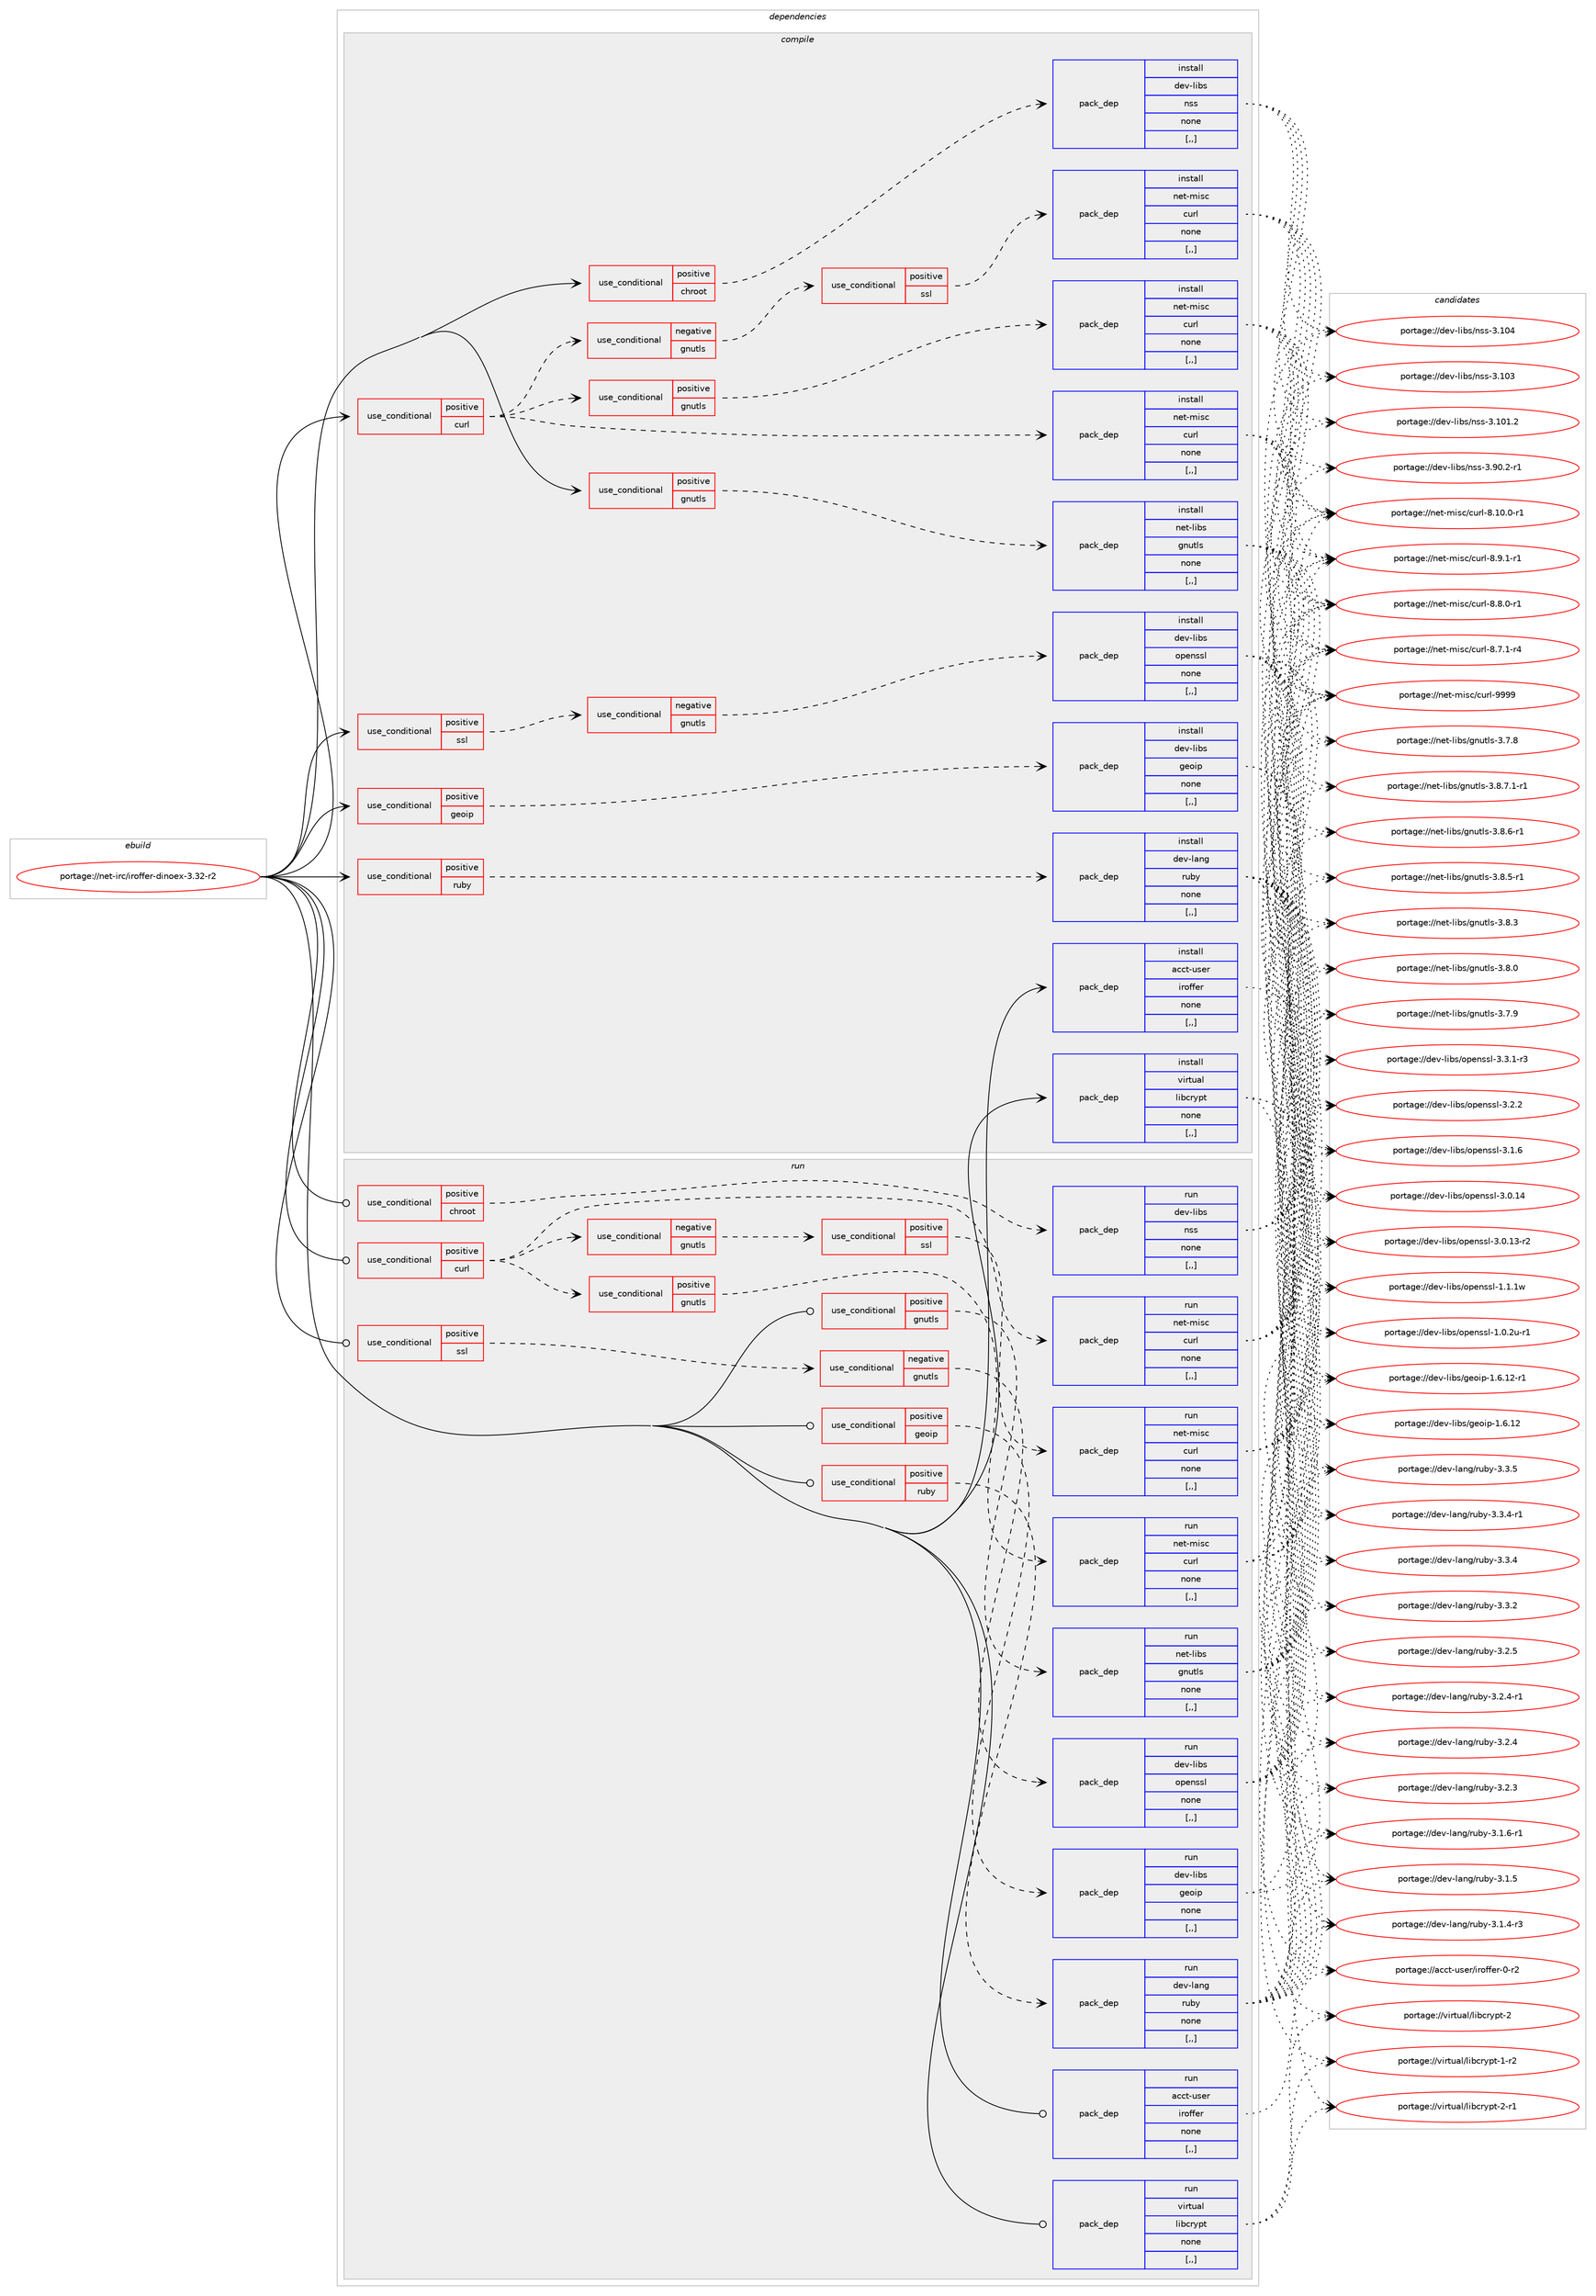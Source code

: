 digraph prolog {

# *************
# Graph options
# *************

newrank=true;
concentrate=true;
compound=true;
graph [rankdir=LR,fontname=Helvetica,fontsize=10,ranksep=1.5];#, ranksep=2.5, nodesep=0.2];
edge  [arrowhead=vee];
node  [fontname=Helvetica,fontsize=10];

# **********
# The ebuild
# **********

subgraph cluster_leftcol {
color=gray;
label=<<i>ebuild</i>>;
id [label="portage://net-irc/iroffer-dinoex-3.32-r2", color=red, width=4, href="../net-irc/iroffer-dinoex-3.32-r2.svg"];
}

# ****************
# The dependencies
# ****************

subgraph cluster_midcol {
color=gray;
label=<<i>dependencies</i>>;
subgraph cluster_compile {
fillcolor="#eeeeee";
style=filled;
label=<<i>compile</i>>;
subgraph cond226923 {
dependency867843 [label=<<TABLE BORDER="0" CELLBORDER="1" CELLSPACING="0" CELLPADDING="4"><TR><TD ROWSPAN="3" CELLPADDING="10">use_conditional</TD></TR><TR><TD>positive</TD></TR><TR><TD>chroot</TD></TR></TABLE>>, shape=none, color=red];
subgraph pack634525 {
dependency867844 [label=<<TABLE BORDER="0" CELLBORDER="1" CELLSPACING="0" CELLPADDING="4" WIDTH="220"><TR><TD ROWSPAN="6" CELLPADDING="30">pack_dep</TD></TR><TR><TD WIDTH="110">install</TD></TR><TR><TD>dev-libs</TD></TR><TR><TD>nss</TD></TR><TR><TD>none</TD></TR><TR><TD>[,,]</TD></TR></TABLE>>, shape=none, color=blue];
}
dependency867843:e -> dependency867844:w [weight=20,style="dashed",arrowhead="vee"];
}
id:e -> dependency867843:w [weight=20,style="solid",arrowhead="vee"];
subgraph cond226924 {
dependency867845 [label=<<TABLE BORDER="0" CELLBORDER="1" CELLSPACING="0" CELLPADDING="4"><TR><TD ROWSPAN="3" CELLPADDING="10">use_conditional</TD></TR><TR><TD>positive</TD></TR><TR><TD>curl</TD></TR></TABLE>>, shape=none, color=red];
subgraph pack634526 {
dependency867846 [label=<<TABLE BORDER="0" CELLBORDER="1" CELLSPACING="0" CELLPADDING="4" WIDTH="220"><TR><TD ROWSPAN="6" CELLPADDING="30">pack_dep</TD></TR><TR><TD WIDTH="110">install</TD></TR><TR><TD>net-misc</TD></TR><TR><TD>curl</TD></TR><TR><TD>none</TD></TR><TR><TD>[,,]</TD></TR></TABLE>>, shape=none, color=blue];
}
dependency867845:e -> dependency867846:w [weight=20,style="dashed",arrowhead="vee"];
subgraph cond226925 {
dependency867847 [label=<<TABLE BORDER="0" CELLBORDER="1" CELLSPACING="0" CELLPADDING="4"><TR><TD ROWSPAN="3" CELLPADDING="10">use_conditional</TD></TR><TR><TD>positive</TD></TR><TR><TD>gnutls</TD></TR></TABLE>>, shape=none, color=red];
subgraph pack634527 {
dependency867848 [label=<<TABLE BORDER="0" CELLBORDER="1" CELLSPACING="0" CELLPADDING="4" WIDTH="220"><TR><TD ROWSPAN="6" CELLPADDING="30">pack_dep</TD></TR><TR><TD WIDTH="110">install</TD></TR><TR><TD>net-misc</TD></TR><TR><TD>curl</TD></TR><TR><TD>none</TD></TR><TR><TD>[,,]</TD></TR></TABLE>>, shape=none, color=blue];
}
dependency867847:e -> dependency867848:w [weight=20,style="dashed",arrowhead="vee"];
}
dependency867845:e -> dependency867847:w [weight=20,style="dashed",arrowhead="vee"];
subgraph cond226926 {
dependency867849 [label=<<TABLE BORDER="0" CELLBORDER="1" CELLSPACING="0" CELLPADDING="4"><TR><TD ROWSPAN="3" CELLPADDING="10">use_conditional</TD></TR><TR><TD>negative</TD></TR><TR><TD>gnutls</TD></TR></TABLE>>, shape=none, color=red];
subgraph cond226927 {
dependency867850 [label=<<TABLE BORDER="0" CELLBORDER="1" CELLSPACING="0" CELLPADDING="4"><TR><TD ROWSPAN="3" CELLPADDING="10">use_conditional</TD></TR><TR><TD>positive</TD></TR><TR><TD>ssl</TD></TR></TABLE>>, shape=none, color=red];
subgraph pack634528 {
dependency867851 [label=<<TABLE BORDER="0" CELLBORDER="1" CELLSPACING="0" CELLPADDING="4" WIDTH="220"><TR><TD ROWSPAN="6" CELLPADDING="30">pack_dep</TD></TR><TR><TD WIDTH="110">install</TD></TR><TR><TD>net-misc</TD></TR><TR><TD>curl</TD></TR><TR><TD>none</TD></TR><TR><TD>[,,]</TD></TR></TABLE>>, shape=none, color=blue];
}
dependency867850:e -> dependency867851:w [weight=20,style="dashed",arrowhead="vee"];
}
dependency867849:e -> dependency867850:w [weight=20,style="dashed",arrowhead="vee"];
}
dependency867845:e -> dependency867849:w [weight=20,style="dashed",arrowhead="vee"];
}
id:e -> dependency867845:w [weight=20,style="solid",arrowhead="vee"];
subgraph cond226928 {
dependency867852 [label=<<TABLE BORDER="0" CELLBORDER="1" CELLSPACING="0" CELLPADDING="4"><TR><TD ROWSPAN="3" CELLPADDING="10">use_conditional</TD></TR><TR><TD>positive</TD></TR><TR><TD>geoip</TD></TR></TABLE>>, shape=none, color=red];
subgraph pack634529 {
dependency867853 [label=<<TABLE BORDER="0" CELLBORDER="1" CELLSPACING="0" CELLPADDING="4" WIDTH="220"><TR><TD ROWSPAN="6" CELLPADDING="30">pack_dep</TD></TR><TR><TD WIDTH="110">install</TD></TR><TR><TD>dev-libs</TD></TR><TR><TD>geoip</TD></TR><TR><TD>none</TD></TR><TR><TD>[,,]</TD></TR></TABLE>>, shape=none, color=blue];
}
dependency867852:e -> dependency867853:w [weight=20,style="dashed",arrowhead="vee"];
}
id:e -> dependency867852:w [weight=20,style="solid",arrowhead="vee"];
subgraph cond226929 {
dependency867854 [label=<<TABLE BORDER="0" CELLBORDER="1" CELLSPACING="0" CELLPADDING="4"><TR><TD ROWSPAN="3" CELLPADDING="10">use_conditional</TD></TR><TR><TD>positive</TD></TR><TR><TD>gnutls</TD></TR></TABLE>>, shape=none, color=red];
subgraph pack634530 {
dependency867855 [label=<<TABLE BORDER="0" CELLBORDER="1" CELLSPACING="0" CELLPADDING="4" WIDTH="220"><TR><TD ROWSPAN="6" CELLPADDING="30">pack_dep</TD></TR><TR><TD WIDTH="110">install</TD></TR><TR><TD>net-libs</TD></TR><TR><TD>gnutls</TD></TR><TR><TD>none</TD></TR><TR><TD>[,,]</TD></TR></TABLE>>, shape=none, color=blue];
}
dependency867854:e -> dependency867855:w [weight=20,style="dashed",arrowhead="vee"];
}
id:e -> dependency867854:w [weight=20,style="solid",arrowhead="vee"];
subgraph cond226930 {
dependency867856 [label=<<TABLE BORDER="0" CELLBORDER="1" CELLSPACING="0" CELLPADDING="4"><TR><TD ROWSPAN="3" CELLPADDING="10">use_conditional</TD></TR><TR><TD>positive</TD></TR><TR><TD>ruby</TD></TR></TABLE>>, shape=none, color=red];
subgraph pack634531 {
dependency867857 [label=<<TABLE BORDER="0" CELLBORDER="1" CELLSPACING="0" CELLPADDING="4" WIDTH="220"><TR><TD ROWSPAN="6" CELLPADDING="30">pack_dep</TD></TR><TR><TD WIDTH="110">install</TD></TR><TR><TD>dev-lang</TD></TR><TR><TD>ruby</TD></TR><TR><TD>none</TD></TR><TR><TD>[,,]</TD></TR></TABLE>>, shape=none, color=blue];
}
dependency867856:e -> dependency867857:w [weight=20,style="dashed",arrowhead="vee"];
}
id:e -> dependency867856:w [weight=20,style="solid",arrowhead="vee"];
subgraph cond226931 {
dependency867858 [label=<<TABLE BORDER="0" CELLBORDER="1" CELLSPACING="0" CELLPADDING="4"><TR><TD ROWSPAN="3" CELLPADDING="10">use_conditional</TD></TR><TR><TD>positive</TD></TR><TR><TD>ssl</TD></TR></TABLE>>, shape=none, color=red];
subgraph cond226932 {
dependency867859 [label=<<TABLE BORDER="0" CELLBORDER="1" CELLSPACING="0" CELLPADDING="4"><TR><TD ROWSPAN="3" CELLPADDING="10">use_conditional</TD></TR><TR><TD>negative</TD></TR><TR><TD>gnutls</TD></TR></TABLE>>, shape=none, color=red];
subgraph pack634532 {
dependency867860 [label=<<TABLE BORDER="0" CELLBORDER="1" CELLSPACING="0" CELLPADDING="4" WIDTH="220"><TR><TD ROWSPAN="6" CELLPADDING="30">pack_dep</TD></TR><TR><TD WIDTH="110">install</TD></TR><TR><TD>dev-libs</TD></TR><TR><TD>openssl</TD></TR><TR><TD>none</TD></TR><TR><TD>[,,]</TD></TR></TABLE>>, shape=none, color=blue];
}
dependency867859:e -> dependency867860:w [weight=20,style="dashed",arrowhead="vee"];
}
dependency867858:e -> dependency867859:w [weight=20,style="dashed",arrowhead="vee"];
}
id:e -> dependency867858:w [weight=20,style="solid",arrowhead="vee"];
subgraph pack634533 {
dependency867861 [label=<<TABLE BORDER="0" CELLBORDER="1" CELLSPACING="0" CELLPADDING="4" WIDTH="220"><TR><TD ROWSPAN="6" CELLPADDING="30">pack_dep</TD></TR><TR><TD WIDTH="110">install</TD></TR><TR><TD>acct-user</TD></TR><TR><TD>iroffer</TD></TR><TR><TD>none</TD></TR><TR><TD>[,,]</TD></TR></TABLE>>, shape=none, color=blue];
}
id:e -> dependency867861:w [weight=20,style="solid",arrowhead="vee"];
subgraph pack634534 {
dependency867862 [label=<<TABLE BORDER="0" CELLBORDER="1" CELLSPACING="0" CELLPADDING="4" WIDTH="220"><TR><TD ROWSPAN="6" CELLPADDING="30">pack_dep</TD></TR><TR><TD WIDTH="110">install</TD></TR><TR><TD>virtual</TD></TR><TR><TD>libcrypt</TD></TR><TR><TD>none</TD></TR><TR><TD>[,,]</TD></TR></TABLE>>, shape=none, color=blue];
}
id:e -> dependency867862:w [weight=20,style="solid",arrowhead="vee"];
}
subgraph cluster_compileandrun {
fillcolor="#eeeeee";
style=filled;
label=<<i>compile and run</i>>;
}
subgraph cluster_run {
fillcolor="#eeeeee";
style=filled;
label=<<i>run</i>>;
subgraph cond226933 {
dependency867863 [label=<<TABLE BORDER="0" CELLBORDER="1" CELLSPACING="0" CELLPADDING="4"><TR><TD ROWSPAN="3" CELLPADDING="10">use_conditional</TD></TR><TR><TD>positive</TD></TR><TR><TD>chroot</TD></TR></TABLE>>, shape=none, color=red];
subgraph pack634535 {
dependency867864 [label=<<TABLE BORDER="0" CELLBORDER="1" CELLSPACING="0" CELLPADDING="4" WIDTH="220"><TR><TD ROWSPAN="6" CELLPADDING="30">pack_dep</TD></TR><TR><TD WIDTH="110">run</TD></TR><TR><TD>dev-libs</TD></TR><TR><TD>nss</TD></TR><TR><TD>none</TD></TR><TR><TD>[,,]</TD></TR></TABLE>>, shape=none, color=blue];
}
dependency867863:e -> dependency867864:w [weight=20,style="dashed",arrowhead="vee"];
}
id:e -> dependency867863:w [weight=20,style="solid",arrowhead="odot"];
subgraph cond226934 {
dependency867865 [label=<<TABLE BORDER="0" CELLBORDER="1" CELLSPACING="0" CELLPADDING="4"><TR><TD ROWSPAN="3" CELLPADDING="10">use_conditional</TD></TR><TR><TD>positive</TD></TR><TR><TD>curl</TD></TR></TABLE>>, shape=none, color=red];
subgraph pack634536 {
dependency867866 [label=<<TABLE BORDER="0" CELLBORDER="1" CELLSPACING="0" CELLPADDING="4" WIDTH="220"><TR><TD ROWSPAN="6" CELLPADDING="30">pack_dep</TD></TR><TR><TD WIDTH="110">run</TD></TR><TR><TD>net-misc</TD></TR><TR><TD>curl</TD></TR><TR><TD>none</TD></TR><TR><TD>[,,]</TD></TR></TABLE>>, shape=none, color=blue];
}
dependency867865:e -> dependency867866:w [weight=20,style="dashed",arrowhead="vee"];
subgraph cond226935 {
dependency867867 [label=<<TABLE BORDER="0" CELLBORDER="1" CELLSPACING="0" CELLPADDING="4"><TR><TD ROWSPAN="3" CELLPADDING="10">use_conditional</TD></TR><TR><TD>positive</TD></TR><TR><TD>gnutls</TD></TR></TABLE>>, shape=none, color=red];
subgraph pack634537 {
dependency867868 [label=<<TABLE BORDER="0" CELLBORDER="1" CELLSPACING="0" CELLPADDING="4" WIDTH="220"><TR><TD ROWSPAN="6" CELLPADDING="30">pack_dep</TD></TR><TR><TD WIDTH="110">run</TD></TR><TR><TD>net-misc</TD></TR><TR><TD>curl</TD></TR><TR><TD>none</TD></TR><TR><TD>[,,]</TD></TR></TABLE>>, shape=none, color=blue];
}
dependency867867:e -> dependency867868:w [weight=20,style="dashed",arrowhead="vee"];
}
dependency867865:e -> dependency867867:w [weight=20,style="dashed",arrowhead="vee"];
subgraph cond226936 {
dependency867869 [label=<<TABLE BORDER="0" CELLBORDER="1" CELLSPACING="0" CELLPADDING="4"><TR><TD ROWSPAN="3" CELLPADDING="10">use_conditional</TD></TR><TR><TD>negative</TD></TR><TR><TD>gnutls</TD></TR></TABLE>>, shape=none, color=red];
subgraph cond226937 {
dependency867870 [label=<<TABLE BORDER="0" CELLBORDER="1" CELLSPACING="0" CELLPADDING="4"><TR><TD ROWSPAN="3" CELLPADDING="10">use_conditional</TD></TR><TR><TD>positive</TD></TR><TR><TD>ssl</TD></TR></TABLE>>, shape=none, color=red];
subgraph pack634538 {
dependency867871 [label=<<TABLE BORDER="0" CELLBORDER="1" CELLSPACING="0" CELLPADDING="4" WIDTH="220"><TR><TD ROWSPAN="6" CELLPADDING="30">pack_dep</TD></TR><TR><TD WIDTH="110">run</TD></TR><TR><TD>net-misc</TD></TR><TR><TD>curl</TD></TR><TR><TD>none</TD></TR><TR><TD>[,,]</TD></TR></TABLE>>, shape=none, color=blue];
}
dependency867870:e -> dependency867871:w [weight=20,style="dashed",arrowhead="vee"];
}
dependency867869:e -> dependency867870:w [weight=20,style="dashed",arrowhead="vee"];
}
dependency867865:e -> dependency867869:w [weight=20,style="dashed",arrowhead="vee"];
}
id:e -> dependency867865:w [weight=20,style="solid",arrowhead="odot"];
subgraph cond226938 {
dependency867872 [label=<<TABLE BORDER="0" CELLBORDER="1" CELLSPACING="0" CELLPADDING="4"><TR><TD ROWSPAN="3" CELLPADDING="10">use_conditional</TD></TR><TR><TD>positive</TD></TR><TR><TD>geoip</TD></TR></TABLE>>, shape=none, color=red];
subgraph pack634539 {
dependency867873 [label=<<TABLE BORDER="0" CELLBORDER="1" CELLSPACING="0" CELLPADDING="4" WIDTH="220"><TR><TD ROWSPAN="6" CELLPADDING="30">pack_dep</TD></TR><TR><TD WIDTH="110">run</TD></TR><TR><TD>dev-libs</TD></TR><TR><TD>geoip</TD></TR><TR><TD>none</TD></TR><TR><TD>[,,]</TD></TR></TABLE>>, shape=none, color=blue];
}
dependency867872:e -> dependency867873:w [weight=20,style="dashed",arrowhead="vee"];
}
id:e -> dependency867872:w [weight=20,style="solid",arrowhead="odot"];
subgraph cond226939 {
dependency867874 [label=<<TABLE BORDER="0" CELLBORDER="1" CELLSPACING="0" CELLPADDING="4"><TR><TD ROWSPAN="3" CELLPADDING="10">use_conditional</TD></TR><TR><TD>positive</TD></TR><TR><TD>gnutls</TD></TR></TABLE>>, shape=none, color=red];
subgraph pack634540 {
dependency867875 [label=<<TABLE BORDER="0" CELLBORDER="1" CELLSPACING="0" CELLPADDING="4" WIDTH="220"><TR><TD ROWSPAN="6" CELLPADDING="30">pack_dep</TD></TR><TR><TD WIDTH="110">run</TD></TR><TR><TD>net-libs</TD></TR><TR><TD>gnutls</TD></TR><TR><TD>none</TD></TR><TR><TD>[,,]</TD></TR></TABLE>>, shape=none, color=blue];
}
dependency867874:e -> dependency867875:w [weight=20,style="dashed",arrowhead="vee"];
}
id:e -> dependency867874:w [weight=20,style="solid",arrowhead="odot"];
subgraph cond226940 {
dependency867876 [label=<<TABLE BORDER="0" CELLBORDER="1" CELLSPACING="0" CELLPADDING="4"><TR><TD ROWSPAN="3" CELLPADDING="10">use_conditional</TD></TR><TR><TD>positive</TD></TR><TR><TD>ruby</TD></TR></TABLE>>, shape=none, color=red];
subgraph pack634541 {
dependency867877 [label=<<TABLE BORDER="0" CELLBORDER="1" CELLSPACING="0" CELLPADDING="4" WIDTH="220"><TR><TD ROWSPAN="6" CELLPADDING="30">pack_dep</TD></TR><TR><TD WIDTH="110">run</TD></TR><TR><TD>dev-lang</TD></TR><TR><TD>ruby</TD></TR><TR><TD>none</TD></TR><TR><TD>[,,]</TD></TR></TABLE>>, shape=none, color=blue];
}
dependency867876:e -> dependency867877:w [weight=20,style="dashed",arrowhead="vee"];
}
id:e -> dependency867876:w [weight=20,style="solid",arrowhead="odot"];
subgraph cond226941 {
dependency867878 [label=<<TABLE BORDER="0" CELLBORDER="1" CELLSPACING="0" CELLPADDING="4"><TR><TD ROWSPAN="3" CELLPADDING="10">use_conditional</TD></TR><TR><TD>positive</TD></TR><TR><TD>ssl</TD></TR></TABLE>>, shape=none, color=red];
subgraph cond226942 {
dependency867879 [label=<<TABLE BORDER="0" CELLBORDER="1" CELLSPACING="0" CELLPADDING="4"><TR><TD ROWSPAN="3" CELLPADDING="10">use_conditional</TD></TR><TR><TD>negative</TD></TR><TR><TD>gnutls</TD></TR></TABLE>>, shape=none, color=red];
subgraph pack634542 {
dependency867880 [label=<<TABLE BORDER="0" CELLBORDER="1" CELLSPACING="0" CELLPADDING="4" WIDTH="220"><TR><TD ROWSPAN="6" CELLPADDING="30">pack_dep</TD></TR><TR><TD WIDTH="110">run</TD></TR><TR><TD>dev-libs</TD></TR><TR><TD>openssl</TD></TR><TR><TD>none</TD></TR><TR><TD>[,,]</TD></TR></TABLE>>, shape=none, color=blue];
}
dependency867879:e -> dependency867880:w [weight=20,style="dashed",arrowhead="vee"];
}
dependency867878:e -> dependency867879:w [weight=20,style="dashed",arrowhead="vee"];
}
id:e -> dependency867878:w [weight=20,style="solid",arrowhead="odot"];
subgraph pack634543 {
dependency867881 [label=<<TABLE BORDER="0" CELLBORDER="1" CELLSPACING="0" CELLPADDING="4" WIDTH="220"><TR><TD ROWSPAN="6" CELLPADDING="30">pack_dep</TD></TR><TR><TD WIDTH="110">run</TD></TR><TR><TD>acct-user</TD></TR><TR><TD>iroffer</TD></TR><TR><TD>none</TD></TR><TR><TD>[,,]</TD></TR></TABLE>>, shape=none, color=blue];
}
id:e -> dependency867881:w [weight=20,style="solid",arrowhead="odot"];
subgraph pack634544 {
dependency867882 [label=<<TABLE BORDER="0" CELLBORDER="1" CELLSPACING="0" CELLPADDING="4" WIDTH="220"><TR><TD ROWSPAN="6" CELLPADDING="30">pack_dep</TD></TR><TR><TD WIDTH="110">run</TD></TR><TR><TD>virtual</TD></TR><TR><TD>libcrypt</TD></TR><TR><TD>none</TD></TR><TR><TD>[,,]</TD></TR></TABLE>>, shape=none, color=blue];
}
id:e -> dependency867882:w [weight=20,style="solid",arrowhead="odot"];
}
}

# **************
# The candidates
# **************

subgraph cluster_choices {
rank=same;
color=gray;
label=<<i>candidates</i>>;

subgraph choice634525 {
color=black;
nodesep=1;
choice100101118451081059811547110115115455146494852 [label="portage://dev-libs/nss-3.104", color=red, width=4,href="../dev-libs/nss-3.104.svg"];
choice100101118451081059811547110115115455146494851 [label="portage://dev-libs/nss-3.103", color=red, width=4,href="../dev-libs/nss-3.103.svg"];
choice1001011184510810598115471101151154551464948494650 [label="portage://dev-libs/nss-3.101.2", color=red, width=4,href="../dev-libs/nss-3.101.2.svg"];
choice100101118451081059811547110115115455146574846504511449 [label="portage://dev-libs/nss-3.90.2-r1", color=red, width=4,href="../dev-libs/nss-3.90.2-r1.svg"];
dependency867844:e -> choice100101118451081059811547110115115455146494852:w [style=dotted,weight="100"];
dependency867844:e -> choice100101118451081059811547110115115455146494851:w [style=dotted,weight="100"];
dependency867844:e -> choice1001011184510810598115471101151154551464948494650:w [style=dotted,weight="100"];
dependency867844:e -> choice100101118451081059811547110115115455146574846504511449:w [style=dotted,weight="100"];
}
subgraph choice634526 {
color=black;
nodesep=1;
choice110101116451091051159947991171141084557575757 [label="portage://net-misc/curl-9999", color=red, width=4,href="../net-misc/curl-9999.svg"];
choice11010111645109105115994799117114108455646494846484511449 [label="portage://net-misc/curl-8.10.0-r1", color=red, width=4,href="../net-misc/curl-8.10.0-r1.svg"];
choice110101116451091051159947991171141084556465746494511449 [label="portage://net-misc/curl-8.9.1-r1", color=red, width=4,href="../net-misc/curl-8.9.1-r1.svg"];
choice110101116451091051159947991171141084556465646484511449 [label="portage://net-misc/curl-8.8.0-r1", color=red, width=4,href="../net-misc/curl-8.8.0-r1.svg"];
choice110101116451091051159947991171141084556465546494511452 [label="portage://net-misc/curl-8.7.1-r4", color=red, width=4,href="../net-misc/curl-8.7.1-r4.svg"];
dependency867846:e -> choice110101116451091051159947991171141084557575757:w [style=dotted,weight="100"];
dependency867846:e -> choice11010111645109105115994799117114108455646494846484511449:w [style=dotted,weight="100"];
dependency867846:e -> choice110101116451091051159947991171141084556465746494511449:w [style=dotted,weight="100"];
dependency867846:e -> choice110101116451091051159947991171141084556465646484511449:w [style=dotted,weight="100"];
dependency867846:e -> choice110101116451091051159947991171141084556465546494511452:w [style=dotted,weight="100"];
}
subgraph choice634527 {
color=black;
nodesep=1;
choice110101116451091051159947991171141084557575757 [label="portage://net-misc/curl-9999", color=red, width=4,href="../net-misc/curl-9999.svg"];
choice11010111645109105115994799117114108455646494846484511449 [label="portage://net-misc/curl-8.10.0-r1", color=red, width=4,href="../net-misc/curl-8.10.0-r1.svg"];
choice110101116451091051159947991171141084556465746494511449 [label="portage://net-misc/curl-8.9.1-r1", color=red, width=4,href="../net-misc/curl-8.9.1-r1.svg"];
choice110101116451091051159947991171141084556465646484511449 [label="portage://net-misc/curl-8.8.0-r1", color=red, width=4,href="../net-misc/curl-8.8.0-r1.svg"];
choice110101116451091051159947991171141084556465546494511452 [label="portage://net-misc/curl-8.7.1-r4", color=red, width=4,href="../net-misc/curl-8.7.1-r4.svg"];
dependency867848:e -> choice110101116451091051159947991171141084557575757:w [style=dotted,weight="100"];
dependency867848:e -> choice11010111645109105115994799117114108455646494846484511449:w [style=dotted,weight="100"];
dependency867848:e -> choice110101116451091051159947991171141084556465746494511449:w [style=dotted,weight="100"];
dependency867848:e -> choice110101116451091051159947991171141084556465646484511449:w [style=dotted,weight="100"];
dependency867848:e -> choice110101116451091051159947991171141084556465546494511452:w [style=dotted,weight="100"];
}
subgraph choice634528 {
color=black;
nodesep=1;
choice110101116451091051159947991171141084557575757 [label="portage://net-misc/curl-9999", color=red, width=4,href="../net-misc/curl-9999.svg"];
choice11010111645109105115994799117114108455646494846484511449 [label="portage://net-misc/curl-8.10.0-r1", color=red, width=4,href="../net-misc/curl-8.10.0-r1.svg"];
choice110101116451091051159947991171141084556465746494511449 [label="portage://net-misc/curl-8.9.1-r1", color=red, width=4,href="../net-misc/curl-8.9.1-r1.svg"];
choice110101116451091051159947991171141084556465646484511449 [label="portage://net-misc/curl-8.8.0-r1", color=red, width=4,href="../net-misc/curl-8.8.0-r1.svg"];
choice110101116451091051159947991171141084556465546494511452 [label="portage://net-misc/curl-8.7.1-r4", color=red, width=4,href="../net-misc/curl-8.7.1-r4.svg"];
dependency867851:e -> choice110101116451091051159947991171141084557575757:w [style=dotted,weight="100"];
dependency867851:e -> choice11010111645109105115994799117114108455646494846484511449:w [style=dotted,weight="100"];
dependency867851:e -> choice110101116451091051159947991171141084556465746494511449:w [style=dotted,weight="100"];
dependency867851:e -> choice110101116451091051159947991171141084556465646484511449:w [style=dotted,weight="100"];
dependency867851:e -> choice110101116451091051159947991171141084556465546494511452:w [style=dotted,weight="100"];
}
subgraph choice634529 {
color=black;
nodesep=1;
choice100101118451081059811547103101111105112454946544649504511449 [label="portage://dev-libs/geoip-1.6.12-r1", color=red, width=4,href="../dev-libs/geoip-1.6.12-r1.svg"];
choice10010111845108105981154710310111110511245494654464950 [label="portage://dev-libs/geoip-1.6.12", color=red, width=4,href="../dev-libs/geoip-1.6.12.svg"];
dependency867853:e -> choice100101118451081059811547103101111105112454946544649504511449:w [style=dotted,weight="100"];
dependency867853:e -> choice10010111845108105981154710310111110511245494654464950:w [style=dotted,weight="100"];
}
subgraph choice634530 {
color=black;
nodesep=1;
choice11010111645108105981154710311011711610811545514656465546494511449 [label="portage://net-libs/gnutls-3.8.7.1-r1", color=red, width=4,href="../net-libs/gnutls-3.8.7.1-r1.svg"];
choice1101011164510810598115471031101171161081154551465646544511449 [label="portage://net-libs/gnutls-3.8.6-r1", color=red, width=4,href="../net-libs/gnutls-3.8.6-r1.svg"];
choice1101011164510810598115471031101171161081154551465646534511449 [label="portage://net-libs/gnutls-3.8.5-r1", color=red, width=4,href="../net-libs/gnutls-3.8.5-r1.svg"];
choice110101116451081059811547103110117116108115455146564651 [label="portage://net-libs/gnutls-3.8.3", color=red, width=4,href="../net-libs/gnutls-3.8.3.svg"];
choice110101116451081059811547103110117116108115455146564648 [label="portage://net-libs/gnutls-3.8.0", color=red, width=4,href="../net-libs/gnutls-3.8.0.svg"];
choice110101116451081059811547103110117116108115455146554657 [label="portage://net-libs/gnutls-3.7.9", color=red, width=4,href="../net-libs/gnutls-3.7.9.svg"];
choice110101116451081059811547103110117116108115455146554656 [label="portage://net-libs/gnutls-3.7.8", color=red, width=4,href="../net-libs/gnutls-3.7.8.svg"];
dependency867855:e -> choice11010111645108105981154710311011711610811545514656465546494511449:w [style=dotted,weight="100"];
dependency867855:e -> choice1101011164510810598115471031101171161081154551465646544511449:w [style=dotted,weight="100"];
dependency867855:e -> choice1101011164510810598115471031101171161081154551465646534511449:w [style=dotted,weight="100"];
dependency867855:e -> choice110101116451081059811547103110117116108115455146564651:w [style=dotted,weight="100"];
dependency867855:e -> choice110101116451081059811547103110117116108115455146564648:w [style=dotted,weight="100"];
dependency867855:e -> choice110101116451081059811547103110117116108115455146554657:w [style=dotted,weight="100"];
dependency867855:e -> choice110101116451081059811547103110117116108115455146554656:w [style=dotted,weight="100"];
}
subgraph choice634531 {
color=black;
nodesep=1;
choice10010111845108971101034711411798121455146514653 [label="portage://dev-lang/ruby-3.3.5", color=red, width=4,href="../dev-lang/ruby-3.3.5.svg"];
choice100101118451089711010347114117981214551465146524511449 [label="portage://dev-lang/ruby-3.3.4-r1", color=red, width=4,href="../dev-lang/ruby-3.3.4-r1.svg"];
choice10010111845108971101034711411798121455146514652 [label="portage://dev-lang/ruby-3.3.4", color=red, width=4,href="../dev-lang/ruby-3.3.4.svg"];
choice10010111845108971101034711411798121455146514650 [label="portage://dev-lang/ruby-3.3.2", color=red, width=4,href="../dev-lang/ruby-3.3.2.svg"];
choice10010111845108971101034711411798121455146504653 [label="portage://dev-lang/ruby-3.2.5", color=red, width=4,href="../dev-lang/ruby-3.2.5.svg"];
choice100101118451089711010347114117981214551465046524511449 [label="portage://dev-lang/ruby-3.2.4-r1", color=red, width=4,href="../dev-lang/ruby-3.2.4-r1.svg"];
choice10010111845108971101034711411798121455146504652 [label="portage://dev-lang/ruby-3.2.4", color=red, width=4,href="../dev-lang/ruby-3.2.4.svg"];
choice10010111845108971101034711411798121455146504651 [label="portage://dev-lang/ruby-3.2.3", color=red, width=4,href="../dev-lang/ruby-3.2.3.svg"];
choice100101118451089711010347114117981214551464946544511449 [label="portage://dev-lang/ruby-3.1.6-r1", color=red, width=4,href="../dev-lang/ruby-3.1.6-r1.svg"];
choice10010111845108971101034711411798121455146494653 [label="portage://dev-lang/ruby-3.1.5", color=red, width=4,href="../dev-lang/ruby-3.1.5.svg"];
choice100101118451089711010347114117981214551464946524511451 [label="portage://dev-lang/ruby-3.1.4-r3", color=red, width=4,href="../dev-lang/ruby-3.1.4-r3.svg"];
dependency867857:e -> choice10010111845108971101034711411798121455146514653:w [style=dotted,weight="100"];
dependency867857:e -> choice100101118451089711010347114117981214551465146524511449:w [style=dotted,weight="100"];
dependency867857:e -> choice10010111845108971101034711411798121455146514652:w [style=dotted,weight="100"];
dependency867857:e -> choice10010111845108971101034711411798121455146514650:w [style=dotted,weight="100"];
dependency867857:e -> choice10010111845108971101034711411798121455146504653:w [style=dotted,weight="100"];
dependency867857:e -> choice100101118451089711010347114117981214551465046524511449:w [style=dotted,weight="100"];
dependency867857:e -> choice10010111845108971101034711411798121455146504652:w [style=dotted,weight="100"];
dependency867857:e -> choice10010111845108971101034711411798121455146504651:w [style=dotted,weight="100"];
dependency867857:e -> choice100101118451089711010347114117981214551464946544511449:w [style=dotted,weight="100"];
dependency867857:e -> choice10010111845108971101034711411798121455146494653:w [style=dotted,weight="100"];
dependency867857:e -> choice100101118451089711010347114117981214551464946524511451:w [style=dotted,weight="100"];
}
subgraph choice634532 {
color=black;
nodesep=1;
choice1001011184510810598115471111121011101151151084551465146494511451 [label="portage://dev-libs/openssl-3.3.1-r3", color=red, width=4,href="../dev-libs/openssl-3.3.1-r3.svg"];
choice100101118451081059811547111112101110115115108455146504650 [label="portage://dev-libs/openssl-3.2.2", color=red, width=4,href="../dev-libs/openssl-3.2.2.svg"];
choice100101118451081059811547111112101110115115108455146494654 [label="portage://dev-libs/openssl-3.1.6", color=red, width=4,href="../dev-libs/openssl-3.1.6.svg"];
choice10010111845108105981154711111210111011511510845514648464952 [label="portage://dev-libs/openssl-3.0.14", color=red, width=4,href="../dev-libs/openssl-3.0.14.svg"];
choice100101118451081059811547111112101110115115108455146484649514511450 [label="portage://dev-libs/openssl-3.0.13-r2", color=red, width=4,href="../dev-libs/openssl-3.0.13-r2.svg"];
choice100101118451081059811547111112101110115115108454946494649119 [label="portage://dev-libs/openssl-1.1.1w", color=red, width=4,href="../dev-libs/openssl-1.1.1w.svg"];
choice1001011184510810598115471111121011101151151084549464846501174511449 [label="portage://dev-libs/openssl-1.0.2u-r1", color=red, width=4,href="../dev-libs/openssl-1.0.2u-r1.svg"];
dependency867860:e -> choice1001011184510810598115471111121011101151151084551465146494511451:w [style=dotted,weight="100"];
dependency867860:e -> choice100101118451081059811547111112101110115115108455146504650:w [style=dotted,weight="100"];
dependency867860:e -> choice100101118451081059811547111112101110115115108455146494654:w [style=dotted,weight="100"];
dependency867860:e -> choice10010111845108105981154711111210111011511510845514648464952:w [style=dotted,weight="100"];
dependency867860:e -> choice100101118451081059811547111112101110115115108455146484649514511450:w [style=dotted,weight="100"];
dependency867860:e -> choice100101118451081059811547111112101110115115108454946494649119:w [style=dotted,weight="100"];
dependency867860:e -> choice1001011184510810598115471111121011101151151084549464846501174511449:w [style=dotted,weight="100"];
}
subgraph choice634533 {
color=black;
nodesep=1;
choice979999116451171151011144710511411110210210111445484511450 [label="portage://acct-user/iroffer-0-r2", color=red, width=4,href="../acct-user/iroffer-0-r2.svg"];
dependency867861:e -> choice979999116451171151011144710511411110210210111445484511450:w [style=dotted,weight="100"];
}
subgraph choice634534 {
color=black;
nodesep=1;
choice1181051141161179710847108105989911412111211645504511449 [label="portage://virtual/libcrypt-2-r1", color=red, width=4,href="../virtual/libcrypt-2-r1.svg"];
choice118105114116117971084710810598991141211121164550 [label="portage://virtual/libcrypt-2", color=red, width=4,href="../virtual/libcrypt-2.svg"];
choice1181051141161179710847108105989911412111211645494511450 [label="portage://virtual/libcrypt-1-r2", color=red, width=4,href="../virtual/libcrypt-1-r2.svg"];
dependency867862:e -> choice1181051141161179710847108105989911412111211645504511449:w [style=dotted,weight="100"];
dependency867862:e -> choice118105114116117971084710810598991141211121164550:w [style=dotted,weight="100"];
dependency867862:e -> choice1181051141161179710847108105989911412111211645494511450:w [style=dotted,weight="100"];
}
subgraph choice634535 {
color=black;
nodesep=1;
choice100101118451081059811547110115115455146494852 [label="portage://dev-libs/nss-3.104", color=red, width=4,href="../dev-libs/nss-3.104.svg"];
choice100101118451081059811547110115115455146494851 [label="portage://dev-libs/nss-3.103", color=red, width=4,href="../dev-libs/nss-3.103.svg"];
choice1001011184510810598115471101151154551464948494650 [label="portage://dev-libs/nss-3.101.2", color=red, width=4,href="../dev-libs/nss-3.101.2.svg"];
choice100101118451081059811547110115115455146574846504511449 [label="portage://dev-libs/nss-3.90.2-r1", color=red, width=4,href="../dev-libs/nss-3.90.2-r1.svg"];
dependency867864:e -> choice100101118451081059811547110115115455146494852:w [style=dotted,weight="100"];
dependency867864:e -> choice100101118451081059811547110115115455146494851:w [style=dotted,weight="100"];
dependency867864:e -> choice1001011184510810598115471101151154551464948494650:w [style=dotted,weight="100"];
dependency867864:e -> choice100101118451081059811547110115115455146574846504511449:w [style=dotted,weight="100"];
}
subgraph choice634536 {
color=black;
nodesep=1;
choice110101116451091051159947991171141084557575757 [label="portage://net-misc/curl-9999", color=red, width=4,href="../net-misc/curl-9999.svg"];
choice11010111645109105115994799117114108455646494846484511449 [label="portage://net-misc/curl-8.10.0-r1", color=red, width=4,href="../net-misc/curl-8.10.0-r1.svg"];
choice110101116451091051159947991171141084556465746494511449 [label="portage://net-misc/curl-8.9.1-r1", color=red, width=4,href="../net-misc/curl-8.9.1-r1.svg"];
choice110101116451091051159947991171141084556465646484511449 [label="portage://net-misc/curl-8.8.0-r1", color=red, width=4,href="../net-misc/curl-8.8.0-r1.svg"];
choice110101116451091051159947991171141084556465546494511452 [label="portage://net-misc/curl-8.7.1-r4", color=red, width=4,href="../net-misc/curl-8.7.1-r4.svg"];
dependency867866:e -> choice110101116451091051159947991171141084557575757:w [style=dotted,weight="100"];
dependency867866:e -> choice11010111645109105115994799117114108455646494846484511449:w [style=dotted,weight="100"];
dependency867866:e -> choice110101116451091051159947991171141084556465746494511449:w [style=dotted,weight="100"];
dependency867866:e -> choice110101116451091051159947991171141084556465646484511449:w [style=dotted,weight="100"];
dependency867866:e -> choice110101116451091051159947991171141084556465546494511452:w [style=dotted,weight="100"];
}
subgraph choice634537 {
color=black;
nodesep=1;
choice110101116451091051159947991171141084557575757 [label="portage://net-misc/curl-9999", color=red, width=4,href="../net-misc/curl-9999.svg"];
choice11010111645109105115994799117114108455646494846484511449 [label="portage://net-misc/curl-8.10.0-r1", color=red, width=4,href="../net-misc/curl-8.10.0-r1.svg"];
choice110101116451091051159947991171141084556465746494511449 [label="portage://net-misc/curl-8.9.1-r1", color=red, width=4,href="../net-misc/curl-8.9.1-r1.svg"];
choice110101116451091051159947991171141084556465646484511449 [label="portage://net-misc/curl-8.8.0-r1", color=red, width=4,href="../net-misc/curl-8.8.0-r1.svg"];
choice110101116451091051159947991171141084556465546494511452 [label="portage://net-misc/curl-8.7.1-r4", color=red, width=4,href="../net-misc/curl-8.7.1-r4.svg"];
dependency867868:e -> choice110101116451091051159947991171141084557575757:w [style=dotted,weight="100"];
dependency867868:e -> choice11010111645109105115994799117114108455646494846484511449:w [style=dotted,weight="100"];
dependency867868:e -> choice110101116451091051159947991171141084556465746494511449:w [style=dotted,weight="100"];
dependency867868:e -> choice110101116451091051159947991171141084556465646484511449:w [style=dotted,weight="100"];
dependency867868:e -> choice110101116451091051159947991171141084556465546494511452:w [style=dotted,weight="100"];
}
subgraph choice634538 {
color=black;
nodesep=1;
choice110101116451091051159947991171141084557575757 [label="portage://net-misc/curl-9999", color=red, width=4,href="../net-misc/curl-9999.svg"];
choice11010111645109105115994799117114108455646494846484511449 [label="portage://net-misc/curl-8.10.0-r1", color=red, width=4,href="../net-misc/curl-8.10.0-r1.svg"];
choice110101116451091051159947991171141084556465746494511449 [label="portage://net-misc/curl-8.9.1-r1", color=red, width=4,href="../net-misc/curl-8.9.1-r1.svg"];
choice110101116451091051159947991171141084556465646484511449 [label="portage://net-misc/curl-8.8.0-r1", color=red, width=4,href="../net-misc/curl-8.8.0-r1.svg"];
choice110101116451091051159947991171141084556465546494511452 [label="portage://net-misc/curl-8.7.1-r4", color=red, width=4,href="../net-misc/curl-8.7.1-r4.svg"];
dependency867871:e -> choice110101116451091051159947991171141084557575757:w [style=dotted,weight="100"];
dependency867871:e -> choice11010111645109105115994799117114108455646494846484511449:w [style=dotted,weight="100"];
dependency867871:e -> choice110101116451091051159947991171141084556465746494511449:w [style=dotted,weight="100"];
dependency867871:e -> choice110101116451091051159947991171141084556465646484511449:w [style=dotted,weight="100"];
dependency867871:e -> choice110101116451091051159947991171141084556465546494511452:w [style=dotted,weight="100"];
}
subgraph choice634539 {
color=black;
nodesep=1;
choice100101118451081059811547103101111105112454946544649504511449 [label="portage://dev-libs/geoip-1.6.12-r1", color=red, width=4,href="../dev-libs/geoip-1.6.12-r1.svg"];
choice10010111845108105981154710310111110511245494654464950 [label="portage://dev-libs/geoip-1.6.12", color=red, width=4,href="../dev-libs/geoip-1.6.12.svg"];
dependency867873:e -> choice100101118451081059811547103101111105112454946544649504511449:w [style=dotted,weight="100"];
dependency867873:e -> choice10010111845108105981154710310111110511245494654464950:w [style=dotted,weight="100"];
}
subgraph choice634540 {
color=black;
nodesep=1;
choice11010111645108105981154710311011711610811545514656465546494511449 [label="portage://net-libs/gnutls-3.8.7.1-r1", color=red, width=4,href="../net-libs/gnutls-3.8.7.1-r1.svg"];
choice1101011164510810598115471031101171161081154551465646544511449 [label="portage://net-libs/gnutls-3.8.6-r1", color=red, width=4,href="../net-libs/gnutls-3.8.6-r1.svg"];
choice1101011164510810598115471031101171161081154551465646534511449 [label="portage://net-libs/gnutls-3.8.5-r1", color=red, width=4,href="../net-libs/gnutls-3.8.5-r1.svg"];
choice110101116451081059811547103110117116108115455146564651 [label="portage://net-libs/gnutls-3.8.3", color=red, width=4,href="../net-libs/gnutls-3.8.3.svg"];
choice110101116451081059811547103110117116108115455146564648 [label="portage://net-libs/gnutls-3.8.0", color=red, width=4,href="../net-libs/gnutls-3.8.0.svg"];
choice110101116451081059811547103110117116108115455146554657 [label="portage://net-libs/gnutls-3.7.9", color=red, width=4,href="../net-libs/gnutls-3.7.9.svg"];
choice110101116451081059811547103110117116108115455146554656 [label="portage://net-libs/gnutls-3.7.8", color=red, width=4,href="../net-libs/gnutls-3.7.8.svg"];
dependency867875:e -> choice11010111645108105981154710311011711610811545514656465546494511449:w [style=dotted,weight="100"];
dependency867875:e -> choice1101011164510810598115471031101171161081154551465646544511449:w [style=dotted,weight="100"];
dependency867875:e -> choice1101011164510810598115471031101171161081154551465646534511449:w [style=dotted,weight="100"];
dependency867875:e -> choice110101116451081059811547103110117116108115455146564651:w [style=dotted,weight="100"];
dependency867875:e -> choice110101116451081059811547103110117116108115455146564648:w [style=dotted,weight="100"];
dependency867875:e -> choice110101116451081059811547103110117116108115455146554657:w [style=dotted,weight="100"];
dependency867875:e -> choice110101116451081059811547103110117116108115455146554656:w [style=dotted,weight="100"];
}
subgraph choice634541 {
color=black;
nodesep=1;
choice10010111845108971101034711411798121455146514653 [label="portage://dev-lang/ruby-3.3.5", color=red, width=4,href="../dev-lang/ruby-3.3.5.svg"];
choice100101118451089711010347114117981214551465146524511449 [label="portage://dev-lang/ruby-3.3.4-r1", color=red, width=4,href="../dev-lang/ruby-3.3.4-r1.svg"];
choice10010111845108971101034711411798121455146514652 [label="portage://dev-lang/ruby-3.3.4", color=red, width=4,href="../dev-lang/ruby-3.3.4.svg"];
choice10010111845108971101034711411798121455146514650 [label="portage://dev-lang/ruby-3.3.2", color=red, width=4,href="../dev-lang/ruby-3.3.2.svg"];
choice10010111845108971101034711411798121455146504653 [label="portage://dev-lang/ruby-3.2.5", color=red, width=4,href="../dev-lang/ruby-3.2.5.svg"];
choice100101118451089711010347114117981214551465046524511449 [label="portage://dev-lang/ruby-3.2.4-r1", color=red, width=4,href="../dev-lang/ruby-3.2.4-r1.svg"];
choice10010111845108971101034711411798121455146504652 [label="portage://dev-lang/ruby-3.2.4", color=red, width=4,href="../dev-lang/ruby-3.2.4.svg"];
choice10010111845108971101034711411798121455146504651 [label="portage://dev-lang/ruby-3.2.3", color=red, width=4,href="../dev-lang/ruby-3.2.3.svg"];
choice100101118451089711010347114117981214551464946544511449 [label="portage://dev-lang/ruby-3.1.6-r1", color=red, width=4,href="../dev-lang/ruby-3.1.6-r1.svg"];
choice10010111845108971101034711411798121455146494653 [label="portage://dev-lang/ruby-3.1.5", color=red, width=4,href="../dev-lang/ruby-3.1.5.svg"];
choice100101118451089711010347114117981214551464946524511451 [label="portage://dev-lang/ruby-3.1.4-r3", color=red, width=4,href="../dev-lang/ruby-3.1.4-r3.svg"];
dependency867877:e -> choice10010111845108971101034711411798121455146514653:w [style=dotted,weight="100"];
dependency867877:e -> choice100101118451089711010347114117981214551465146524511449:w [style=dotted,weight="100"];
dependency867877:e -> choice10010111845108971101034711411798121455146514652:w [style=dotted,weight="100"];
dependency867877:e -> choice10010111845108971101034711411798121455146514650:w [style=dotted,weight="100"];
dependency867877:e -> choice10010111845108971101034711411798121455146504653:w [style=dotted,weight="100"];
dependency867877:e -> choice100101118451089711010347114117981214551465046524511449:w [style=dotted,weight="100"];
dependency867877:e -> choice10010111845108971101034711411798121455146504652:w [style=dotted,weight="100"];
dependency867877:e -> choice10010111845108971101034711411798121455146504651:w [style=dotted,weight="100"];
dependency867877:e -> choice100101118451089711010347114117981214551464946544511449:w [style=dotted,weight="100"];
dependency867877:e -> choice10010111845108971101034711411798121455146494653:w [style=dotted,weight="100"];
dependency867877:e -> choice100101118451089711010347114117981214551464946524511451:w [style=dotted,weight="100"];
}
subgraph choice634542 {
color=black;
nodesep=1;
choice1001011184510810598115471111121011101151151084551465146494511451 [label="portage://dev-libs/openssl-3.3.1-r3", color=red, width=4,href="../dev-libs/openssl-3.3.1-r3.svg"];
choice100101118451081059811547111112101110115115108455146504650 [label="portage://dev-libs/openssl-3.2.2", color=red, width=4,href="../dev-libs/openssl-3.2.2.svg"];
choice100101118451081059811547111112101110115115108455146494654 [label="portage://dev-libs/openssl-3.1.6", color=red, width=4,href="../dev-libs/openssl-3.1.6.svg"];
choice10010111845108105981154711111210111011511510845514648464952 [label="portage://dev-libs/openssl-3.0.14", color=red, width=4,href="../dev-libs/openssl-3.0.14.svg"];
choice100101118451081059811547111112101110115115108455146484649514511450 [label="portage://dev-libs/openssl-3.0.13-r2", color=red, width=4,href="../dev-libs/openssl-3.0.13-r2.svg"];
choice100101118451081059811547111112101110115115108454946494649119 [label="portage://dev-libs/openssl-1.1.1w", color=red, width=4,href="../dev-libs/openssl-1.1.1w.svg"];
choice1001011184510810598115471111121011101151151084549464846501174511449 [label="portage://dev-libs/openssl-1.0.2u-r1", color=red, width=4,href="../dev-libs/openssl-1.0.2u-r1.svg"];
dependency867880:e -> choice1001011184510810598115471111121011101151151084551465146494511451:w [style=dotted,weight="100"];
dependency867880:e -> choice100101118451081059811547111112101110115115108455146504650:w [style=dotted,weight="100"];
dependency867880:e -> choice100101118451081059811547111112101110115115108455146494654:w [style=dotted,weight="100"];
dependency867880:e -> choice10010111845108105981154711111210111011511510845514648464952:w [style=dotted,weight="100"];
dependency867880:e -> choice100101118451081059811547111112101110115115108455146484649514511450:w [style=dotted,weight="100"];
dependency867880:e -> choice100101118451081059811547111112101110115115108454946494649119:w [style=dotted,weight="100"];
dependency867880:e -> choice1001011184510810598115471111121011101151151084549464846501174511449:w [style=dotted,weight="100"];
}
subgraph choice634543 {
color=black;
nodesep=1;
choice979999116451171151011144710511411110210210111445484511450 [label="portage://acct-user/iroffer-0-r2", color=red, width=4,href="../acct-user/iroffer-0-r2.svg"];
dependency867881:e -> choice979999116451171151011144710511411110210210111445484511450:w [style=dotted,weight="100"];
}
subgraph choice634544 {
color=black;
nodesep=1;
choice1181051141161179710847108105989911412111211645504511449 [label="portage://virtual/libcrypt-2-r1", color=red, width=4,href="../virtual/libcrypt-2-r1.svg"];
choice118105114116117971084710810598991141211121164550 [label="portage://virtual/libcrypt-2", color=red, width=4,href="../virtual/libcrypt-2.svg"];
choice1181051141161179710847108105989911412111211645494511450 [label="portage://virtual/libcrypt-1-r2", color=red, width=4,href="../virtual/libcrypt-1-r2.svg"];
dependency867882:e -> choice1181051141161179710847108105989911412111211645504511449:w [style=dotted,weight="100"];
dependency867882:e -> choice118105114116117971084710810598991141211121164550:w [style=dotted,weight="100"];
dependency867882:e -> choice1181051141161179710847108105989911412111211645494511450:w [style=dotted,weight="100"];
}
}

}

